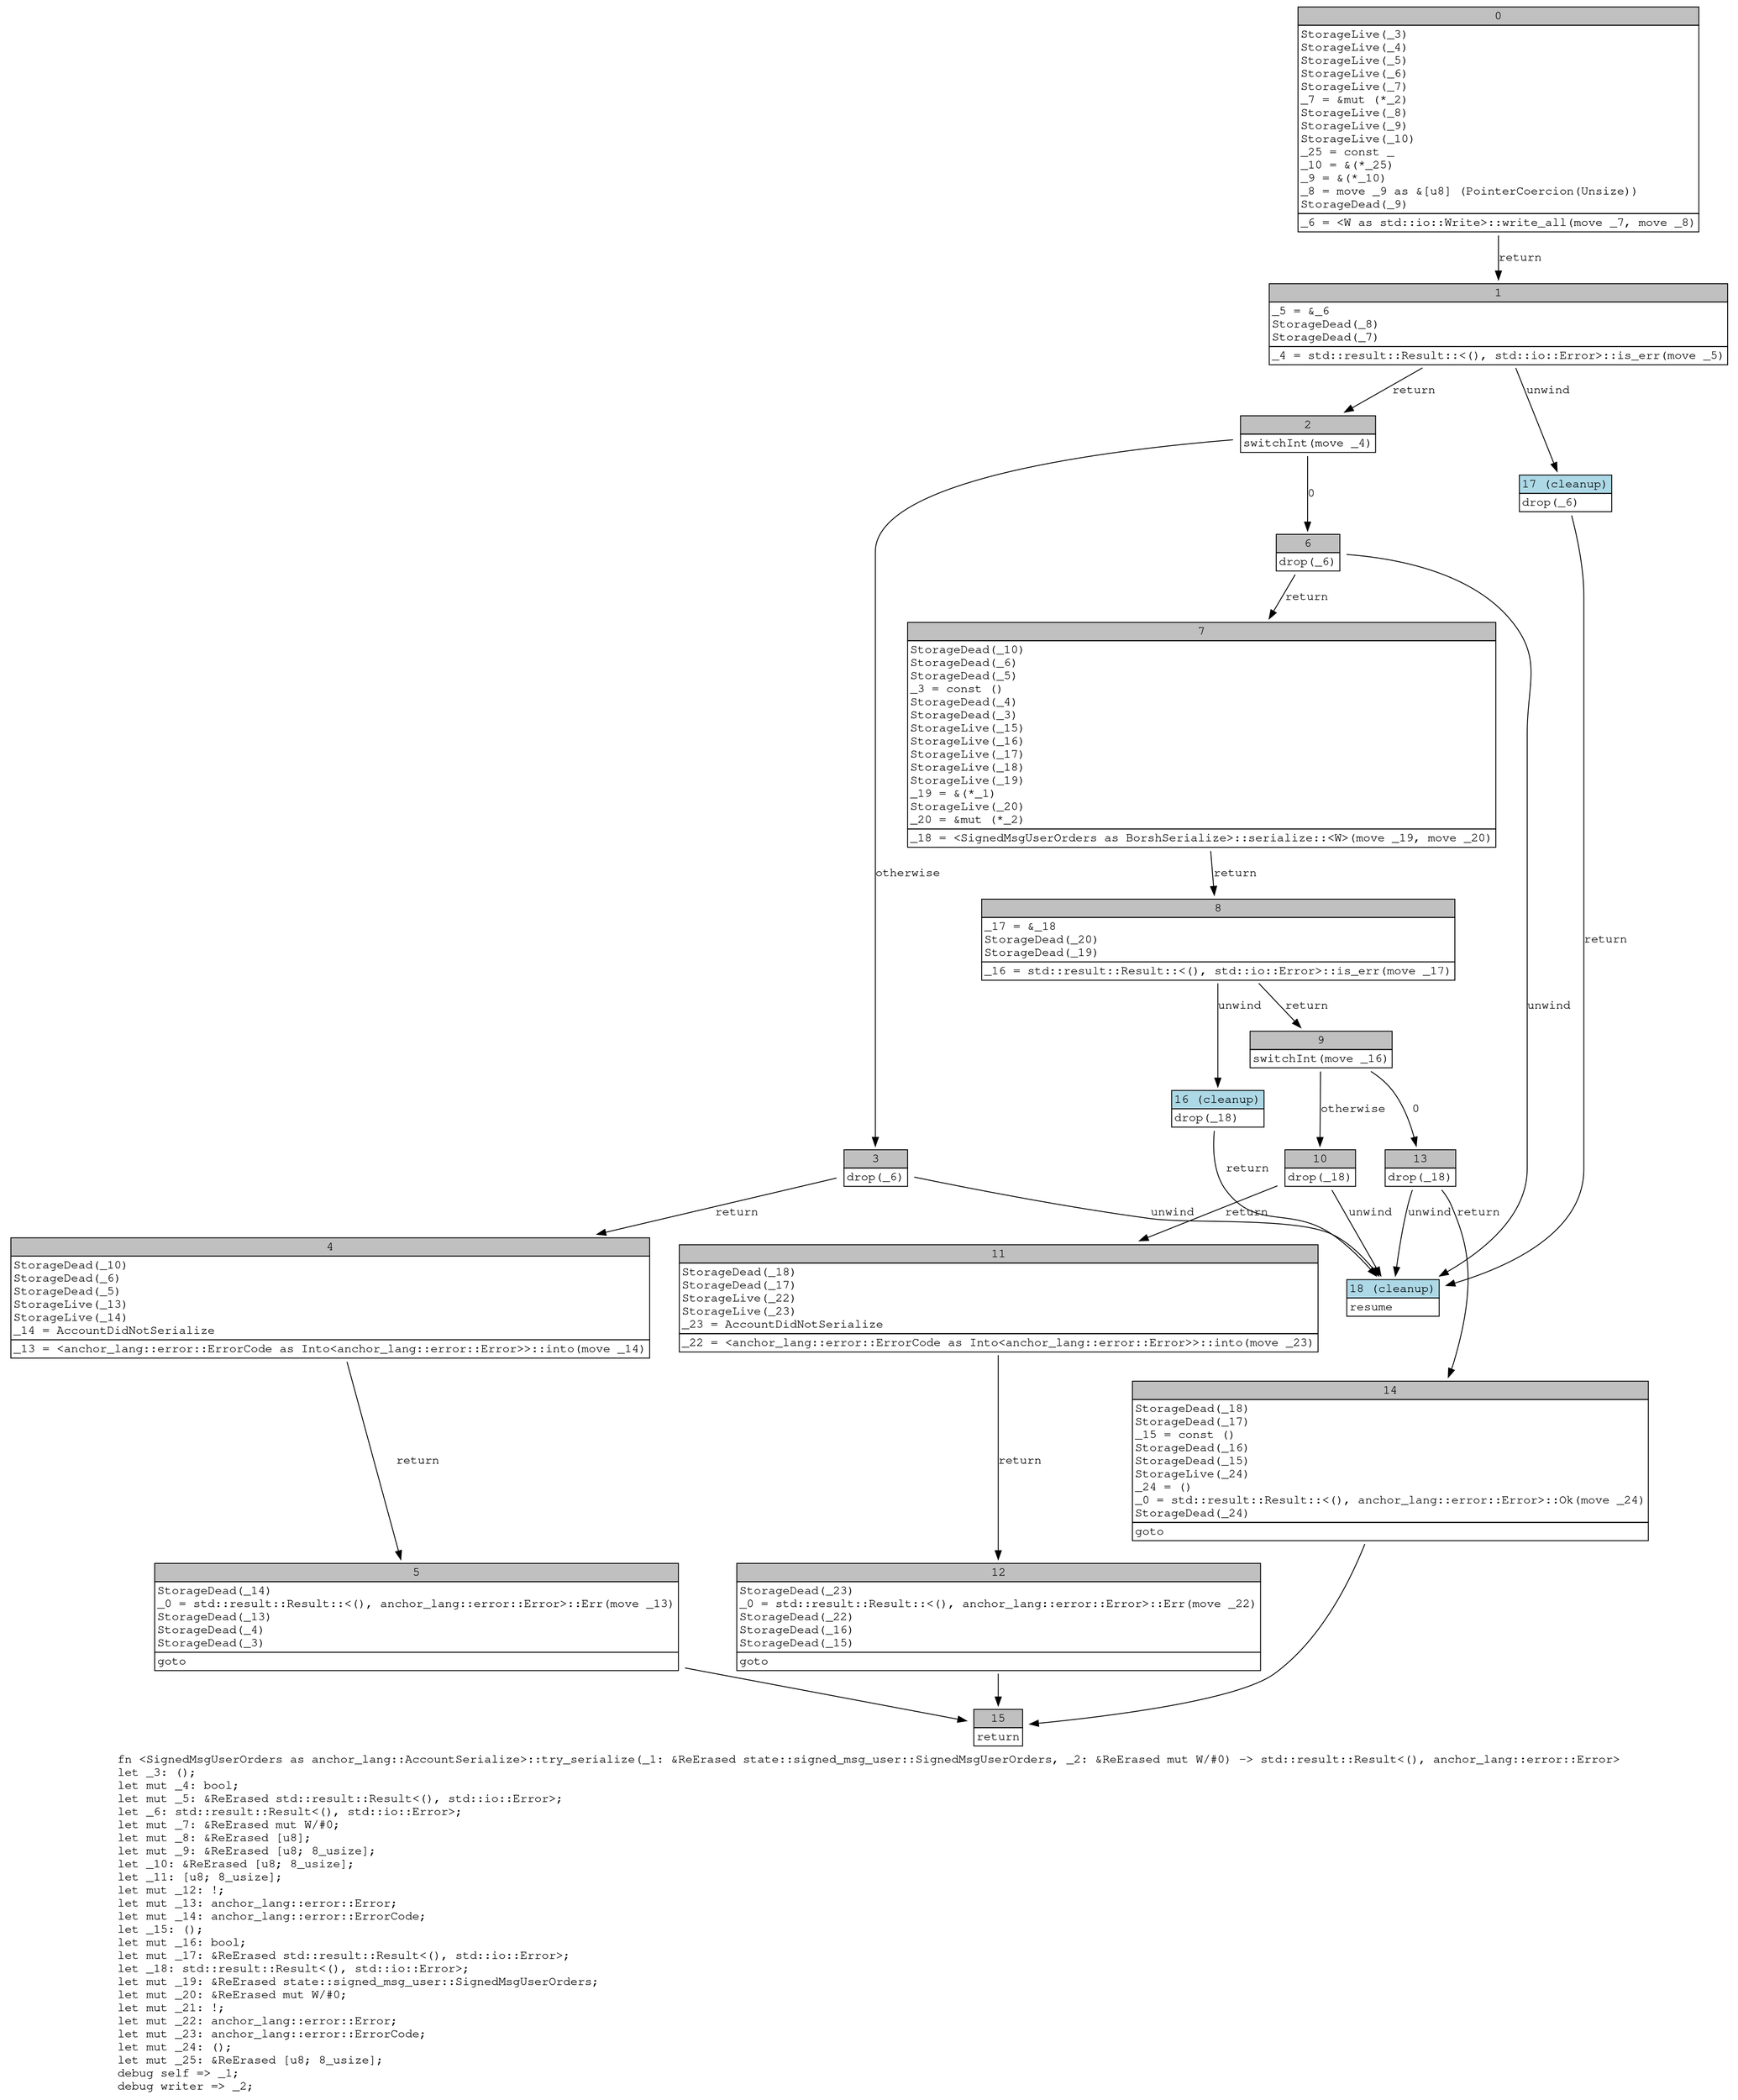 digraph Mir_0_17682 {
    graph [fontname="Courier, monospace"];
    node [fontname="Courier, monospace"];
    edge [fontname="Courier, monospace"];
    label=<fn &lt;SignedMsgUserOrders as anchor_lang::AccountSerialize&gt;::try_serialize(_1: &amp;ReErased state::signed_msg_user::SignedMsgUserOrders, _2: &amp;ReErased mut W/#0) -&gt; std::result::Result&lt;(), anchor_lang::error::Error&gt;<br align="left"/>let _3: ();<br align="left"/>let mut _4: bool;<br align="left"/>let mut _5: &amp;ReErased std::result::Result&lt;(), std::io::Error&gt;;<br align="left"/>let _6: std::result::Result&lt;(), std::io::Error&gt;;<br align="left"/>let mut _7: &amp;ReErased mut W/#0;<br align="left"/>let mut _8: &amp;ReErased [u8];<br align="left"/>let mut _9: &amp;ReErased [u8; 8_usize];<br align="left"/>let _10: &amp;ReErased [u8; 8_usize];<br align="left"/>let _11: [u8; 8_usize];<br align="left"/>let mut _12: !;<br align="left"/>let mut _13: anchor_lang::error::Error;<br align="left"/>let mut _14: anchor_lang::error::ErrorCode;<br align="left"/>let _15: ();<br align="left"/>let mut _16: bool;<br align="left"/>let mut _17: &amp;ReErased std::result::Result&lt;(), std::io::Error&gt;;<br align="left"/>let _18: std::result::Result&lt;(), std::io::Error&gt;;<br align="left"/>let mut _19: &amp;ReErased state::signed_msg_user::SignedMsgUserOrders;<br align="left"/>let mut _20: &amp;ReErased mut W/#0;<br align="left"/>let mut _21: !;<br align="left"/>let mut _22: anchor_lang::error::Error;<br align="left"/>let mut _23: anchor_lang::error::ErrorCode;<br align="left"/>let mut _24: ();<br align="left"/>let mut _25: &amp;ReErased [u8; 8_usize];<br align="left"/>debug self =&gt; _1;<br align="left"/>debug writer =&gt; _2;<br align="left"/>>;
    bb0__0_17682 [shape="none", label=<<table border="0" cellborder="1" cellspacing="0"><tr><td bgcolor="gray" align="center" colspan="1">0</td></tr><tr><td align="left" balign="left">StorageLive(_3)<br/>StorageLive(_4)<br/>StorageLive(_5)<br/>StorageLive(_6)<br/>StorageLive(_7)<br/>_7 = &amp;mut (*_2)<br/>StorageLive(_8)<br/>StorageLive(_9)<br/>StorageLive(_10)<br/>_25 = const _<br/>_10 = &amp;(*_25)<br/>_9 = &amp;(*_10)<br/>_8 = move _9 as &amp;[u8] (PointerCoercion(Unsize))<br/>StorageDead(_9)<br/></td></tr><tr><td align="left">_6 = &lt;W as std::io::Write&gt;::write_all(move _7, move _8)</td></tr></table>>];
    bb1__0_17682 [shape="none", label=<<table border="0" cellborder="1" cellspacing="0"><tr><td bgcolor="gray" align="center" colspan="1">1</td></tr><tr><td align="left" balign="left">_5 = &amp;_6<br/>StorageDead(_8)<br/>StorageDead(_7)<br/></td></tr><tr><td align="left">_4 = std::result::Result::&lt;(), std::io::Error&gt;::is_err(move _5)</td></tr></table>>];
    bb2__0_17682 [shape="none", label=<<table border="0" cellborder="1" cellspacing="0"><tr><td bgcolor="gray" align="center" colspan="1">2</td></tr><tr><td align="left">switchInt(move _4)</td></tr></table>>];
    bb3__0_17682 [shape="none", label=<<table border="0" cellborder="1" cellspacing="0"><tr><td bgcolor="gray" align="center" colspan="1">3</td></tr><tr><td align="left">drop(_6)</td></tr></table>>];
    bb4__0_17682 [shape="none", label=<<table border="0" cellborder="1" cellspacing="0"><tr><td bgcolor="gray" align="center" colspan="1">4</td></tr><tr><td align="left" balign="left">StorageDead(_10)<br/>StorageDead(_6)<br/>StorageDead(_5)<br/>StorageLive(_13)<br/>StorageLive(_14)<br/>_14 = AccountDidNotSerialize<br/></td></tr><tr><td align="left">_13 = &lt;anchor_lang::error::ErrorCode as Into&lt;anchor_lang::error::Error&gt;&gt;::into(move _14)</td></tr></table>>];
    bb5__0_17682 [shape="none", label=<<table border="0" cellborder="1" cellspacing="0"><tr><td bgcolor="gray" align="center" colspan="1">5</td></tr><tr><td align="left" balign="left">StorageDead(_14)<br/>_0 = std::result::Result::&lt;(), anchor_lang::error::Error&gt;::Err(move _13)<br/>StorageDead(_13)<br/>StorageDead(_4)<br/>StorageDead(_3)<br/></td></tr><tr><td align="left">goto</td></tr></table>>];
    bb6__0_17682 [shape="none", label=<<table border="0" cellborder="1" cellspacing="0"><tr><td bgcolor="gray" align="center" colspan="1">6</td></tr><tr><td align="left">drop(_6)</td></tr></table>>];
    bb7__0_17682 [shape="none", label=<<table border="0" cellborder="1" cellspacing="0"><tr><td bgcolor="gray" align="center" colspan="1">7</td></tr><tr><td align="left" balign="left">StorageDead(_10)<br/>StorageDead(_6)<br/>StorageDead(_5)<br/>_3 = const ()<br/>StorageDead(_4)<br/>StorageDead(_3)<br/>StorageLive(_15)<br/>StorageLive(_16)<br/>StorageLive(_17)<br/>StorageLive(_18)<br/>StorageLive(_19)<br/>_19 = &amp;(*_1)<br/>StorageLive(_20)<br/>_20 = &amp;mut (*_2)<br/></td></tr><tr><td align="left">_18 = &lt;SignedMsgUserOrders as BorshSerialize&gt;::serialize::&lt;W&gt;(move _19, move _20)</td></tr></table>>];
    bb8__0_17682 [shape="none", label=<<table border="0" cellborder="1" cellspacing="0"><tr><td bgcolor="gray" align="center" colspan="1">8</td></tr><tr><td align="left" balign="left">_17 = &amp;_18<br/>StorageDead(_20)<br/>StorageDead(_19)<br/></td></tr><tr><td align="left">_16 = std::result::Result::&lt;(), std::io::Error&gt;::is_err(move _17)</td></tr></table>>];
    bb9__0_17682 [shape="none", label=<<table border="0" cellborder="1" cellspacing="0"><tr><td bgcolor="gray" align="center" colspan="1">9</td></tr><tr><td align="left">switchInt(move _16)</td></tr></table>>];
    bb10__0_17682 [shape="none", label=<<table border="0" cellborder="1" cellspacing="0"><tr><td bgcolor="gray" align="center" colspan="1">10</td></tr><tr><td align="left">drop(_18)</td></tr></table>>];
    bb11__0_17682 [shape="none", label=<<table border="0" cellborder="1" cellspacing="0"><tr><td bgcolor="gray" align="center" colspan="1">11</td></tr><tr><td align="left" balign="left">StorageDead(_18)<br/>StorageDead(_17)<br/>StorageLive(_22)<br/>StorageLive(_23)<br/>_23 = AccountDidNotSerialize<br/></td></tr><tr><td align="left">_22 = &lt;anchor_lang::error::ErrorCode as Into&lt;anchor_lang::error::Error&gt;&gt;::into(move _23)</td></tr></table>>];
    bb12__0_17682 [shape="none", label=<<table border="0" cellborder="1" cellspacing="0"><tr><td bgcolor="gray" align="center" colspan="1">12</td></tr><tr><td align="left" balign="left">StorageDead(_23)<br/>_0 = std::result::Result::&lt;(), anchor_lang::error::Error&gt;::Err(move _22)<br/>StorageDead(_22)<br/>StorageDead(_16)<br/>StorageDead(_15)<br/></td></tr><tr><td align="left">goto</td></tr></table>>];
    bb13__0_17682 [shape="none", label=<<table border="0" cellborder="1" cellspacing="0"><tr><td bgcolor="gray" align="center" colspan="1">13</td></tr><tr><td align="left">drop(_18)</td></tr></table>>];
    bb14__0_17682 [shape="none", label=<<table border="0" cellborder="1" cellspacing="0"><tr><td bgcolor="gray" align="center" colspan="1">14</td></tr><tr><td align="left" balign="left">StorageDead(_18)<br/>StorageDead(_17)<br/>_15 = const ()<br/>StorageDead(_16)<br/>StorageDead(_15)<br/>StorageLive(_24)<br/>_24 = ()<br/>_0 = std::result::Result::&lt;(), anchor_lang::error::Error&gt;::Ok(move _24)<br/>StorageDead(_24)<br/></td></tr><tr><td align="left">goto</td></tr></table>>];
    bb15__0_17682 [shape="none", label=<<table border="0" cellborder="1" cellspacing="0"><tr><td bgcolor="gray" align="center" colspan="1">15</td></tr><tr><td align="left">return</td></tr></table>>];
    bb16__0_17682 [shape="none", label=<<table border="0" cellborder="1" cellspacing="0"><tr><td bgcolor="lightblue" align="center" colspan="1">16 (cleanup)</td></tr><tr><td align="left">drop(_18)</td></tr></table>>];
    bb17__0_17682 [shape="none", label=<<table border="0" cellborder="1" cellspacing="0"><tr><td bgcolor="lightblue" align="center" colspan="1">17 (cleanup)</td></tr><tr><td align="left">drop(_6)</td></tr></table>>];
    bb18__0_17682 [shape="none", label=<<table border="0" cellborder="1" cellspacing="0"><tr><td bgcolor="lightblue" align="center" colspan="1">18 (cleanup)</td></tr><tr><td align="left">resume</td></tr></table>>];
    bb0__0_17682 -> bb1__0_17682 [label="return"];
    bb1__0_17682 -> bb2__0_17682 [label="return"];
    bb1__0_17682 -> bb17__0_17682 [label="unwind"];
    bb2__0_17682 -> bb6__0_17682 [label="0"];
    bb2__0_17682 -> bb3__0_17682 [label="otherwise"];
    bb3__0_17682 -> bb4__0_17682 [label="return"];
    bb3__0_17682 -> bb18__0_17682 [label="unwind"];
    bb4__0_17682 -> bb5__0_17682 [label="return"];
    bb5__0_17682 -> bb15__0_17682 [label=""];
    bb6__0_17682 -> bb7__0_17682 [label="return"];
    bb6__0_17682 -> bb18__0_17682 [label="unwind"];
    bb7__0_17682 -> bb8__0_17682 [label="return"];
    bb8__0_17682 -> bb9__0_17682 [label="return"];
    bb8__0_17682 -> bb16__0_17682 [label="unwind"];
    bb9__0_17682 -> bb13__0_17682 [label="0"];
    bb9__0_17682 -> bb10__0_17682 [label="otherwise"];
    bb10__0_17682 -> bb11__0_17682 [label="return"];
    bb10__0_17682 -> bb18__0_17682 [label="unwind"];
    bb11__0_17682 -> bb12__0_17682 [label="return"];
    bb12__0_17682 -> bb15__0_17682 [label=""];
    bb13__0_17682 -> bb14__0_17682 [label="return"];
    bb13__0_17682 -> bb18__0_17682 [label="unwind"];
    bb14__0_17682 -> bb15__0_17682 [label=""];
    bb16__0_17682 -> bb18__0_17682 [label="return"];
    bb17__0_17682 -> bb18__0_17682 [label="return"];
}
